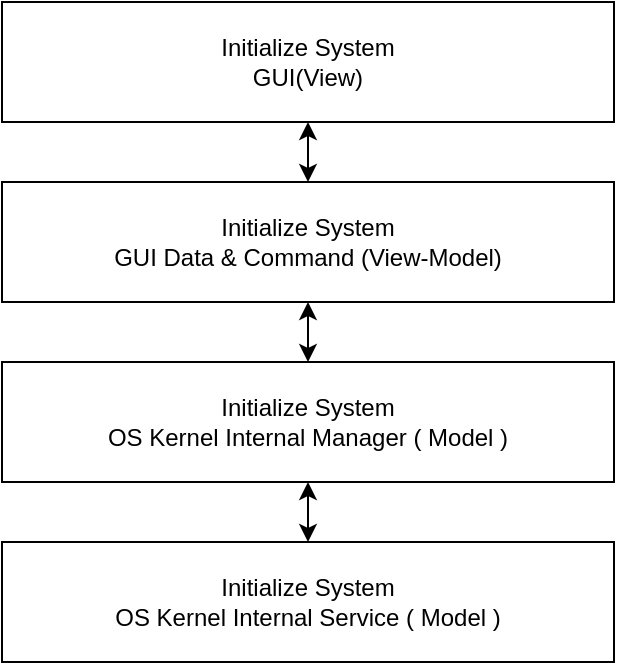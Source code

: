 <mxfile version="13.10.0" type="github" pages="9">
  <diagram id="OKQYDSQJxJ16slkViCjl" name="System Initialization">
    <mxGraphModel dx="1422" dy="762" grid="1" gridSize="10" guides="1" tooltips="1" connect="1" arrows="1" fold="1" page="1" pageScale="1" pageWidth="827" pageHeight="1169" math="0" shadow="0">
      <root>
        <mxCell id="k-v4TPwdBjFWFteDONQ--0" />
        <mxCell id="k-v4TPwdBjFWFteDONQ--1" parent="k-v4TPwdBjFWFteDONQ--0" />
        <mxCell id="k-v4TPwdBjFWFteDONQ--2" value="Initialize System &lt;br&gt;GUI(View)" style="rounded=0;whiteSpace=wrap;html=1;" vertex="1" parent="k-v4TPwdBjFWFteDONQ--1">
          <mxGeometry x="261" y="110" width="306" height="60" as="geometry" />
        </mxCell>
        <mxCell id="k-v4TPwdBjFWFteDONQ--3" value="Initialize System &lt;br&gt;GUI Data &amp;amp; Command (View-Model)" style="rounded=0;whiteSpace=wrap;html=1;" vertex="1" parent="k-v4TPwdBjFWFteDONQ--1">
          <mxGeometry x="261" y="200" width="306" height="60" as="geometry" />
        </mxCell>
        <mxCell id="k-v4TPwdBjFWFteDONQ--4" value="Initialize System &lt;br&gt;OS Kernel Internal Service ( Model )" style="rounded=0;whiteSpace=wrap;html=1;" vertex="1" parent="k-v4TPwdBjFWFteDONQ--1">
          <mxGeometry x="261" y="380" width="306" height="60" as="geometry" />
        </mxCell>
        <mxCell id="k-v4TPwdBjFWFteDONQ--5" value="Initialize System &lt;br&gt;OS Kernel Internal Manager ( Model )" style="rounded=0;whiteSpace=wrap;html=1;" vertex="1" parent="k-v4TPwdBjFWFteDONQ--1">
          <mxGeometry x="261" y="290" width="306" height="60" as="geometry" />
        </mxCell>
        <mxCell id="k-v4TPwdBjFWFteDONQ--6" value="" style="endArrow=classic;startArrow=classic;html=1;entryX=0.5;entryY=1;entryDx=0;entryDy=0;exitX=0.5;exitY=0;exitDx=0;exitDy=0;" edge="1" parent="k-v4TPwdBjFWFteDONQ--1" source="k-v4TPwdBjFWFteDONQ--3" target="k-v4TPwdBjFWFteDONQ--2">
          <mxGeometry width="50" height="50" relative="1" as="geometry">
            <mxPoint x="610" y="240" as="sourcePoint" />
            <mxPoint x="660" y="190" as="targetPoint" />
          </mxGeometry>
        </mxCell>
        <mxCell id="k-v4TPwdBjFWFteDONQ--7" value="" style="endArrow=classic;startArrow=classic;html=1;entryX=0.5;entryY=1;entryDx=0;entryDy=0;exitX=0.5;exitY=0;exitDx=0;exitDy=0;" edge="1" parent="k-v4TPwdBjFWFteDONQ--1" source="k-v4TPwdBjFWFteDONQ--5" target="k-v4TPwdBjFWFteDONQ--3">
          <mxGeometry width="50" height="50" relative="1" as="geometry">
            <mxPoint x="170" y="300" as="sourcePoint" />
            <mxPoint x="220" y="250" as="targetPoint" />
          </mxGeometry>
        </mxCell>
        <mxCell id="k-v4TPwdBjFWFteDONQ--8" value="" style="endArrow=classic;startArrow=classic;html=1;entryX=0.5;entryY=1;entryDx=0;entryDy=0;exitX=0.5;exitY=0;exitDx=0;exitDy=0;" edge="1" parent="k-v4TPwdBjFWFteDONQ--1" source="k-v4TPwdBjFWFteDONQ--4" target="k-v4TPwdBjFWFteDONQ--5">
          <mxGeometry width="50" height="50" relative="1" as="geometry">
            <mxPoint x="170" y="420" as="sourcePoint" />
            <mxPoint x="220" y="370" as="targetPoint" />
          </mxGeometry>
        </mxCell>
      </root>
    </mxGraphModel>
  </diagram>
  <diagram id="mUMb7tahmWqRyll98j6e" name="Tester Information">
    <mxGraphModel dx="813" dy="435" grid="1" gridSize="10" guides="1" tooltips="1" connect="1" arrows="1" fold="1" page="1" pageScale="1" pageWidth="827" pageHeight="1169" math="0" shadow="0">
      <root>
        <mxCell id="LEsDbfgFkh9a0uxDBmZ5-0" />
        <mxCell id="LEsDbfgFkh9a0uxDBmZ5-1" parent="LEsDbfgFkh9a0uxDBmZ5-0" />
        <mxCell id="NmUFSTxGYC5thnAcawn--0" value="Tester Information&lt;br&gt;GUI ( View )" style="rounded=0;whiteSpace=wrap;html=1;" vertex="1" parent="LEsDbfgFkh9a0uxDBmZ5-1">
          <mxGeometry x="220" y="110" width="390" height="60" as="geometry" />
        </mxCell>
        <mxCell id="NmUFSTxGYC5thnAcawn--1" value="Tester Information&lt;br&gt;GUI Data &amp;amp; Command ( View-Model )" style="rounded=0;whiteSpace=wrap;html=1;" vertex="1" parent="LEsDbfgFkh9a0uxDBmZ5-1">
          <mxGeometry x="220" y="220" width="390" height="60" as="geometry" />
        </mxCell>
        <mxCell id="NmUFSTxGYC5thnAcawn--2" value="Slot Data &lt;br&gt;( Model )" style="rounded=0;whiteSpace=wrap;html=1;" vertex="1" parent="LEsDbfgFkh9a0uxDBmZ5-1">
          <mxGeometry x="460" y="350" width="150" height="60" as="geometry" />
        </mxCell>
        <mxCell id="NmUFSTxGYC5thnAcawn--3" value="Tester Information Manager&amp;nbsp;&lt;br&gt;( Model )" style="rounded=0;whiteSpace=wrap;html=1;" vertex="1" parent="LEsDbfgFkh9a0uxDBmZ5-1">
          <mxGeometry x="220" y="350" width="160" height="60" as="geometry" />
        </mxCell>
        <mxCell id="NmUFSTxGYC5thnAcawn--4" value="" style="endArrow=classic;startArrow=classic;html=1;entryX=0.5;entryY=0;entryDx=0;entryDy=0;exitX=0.203;exitY=1.017;exitDx=0;exitDy=0;exitPerimeter=0;" edge="1" parent="LEsDbfgFkh9a0uxDBmZ5-1" source="NmUFSTxGYC5thnAcawn--1" target="NmUFSTxGYC5thnAcawn--3">
          <mxGeometry width="50" height="50" relative="1" as="geometry">
            <mxPoint x="160" y="350" as="sourcePoint" />
            <mxPoint x="210" y="300" as="targetPoint" />
          </mxGeometry>
        </mxCell>
        <mxCell id="NmUFSTxGYC5thnAcawn--5" value="" style="endArrow=classic;startArrow=classic;html=1;entryX=0.5;entryY=0;entryDx=0;entryDy=0;exitX=0.806;exitY=1.026;exitDx=0;exitDy=0;exitPerimeter=0;" edge="1" parent="LEsDbfgFkh9a0uxDBmZ5-1" source="NmUFSTxGYC5thnAcawn--1" target="NmUFSTxGYC5thnAcawn--2">
          <mxGeometry width="50" height="50" relative="1" as="geometry">
            <mxPoint x="240" y="360" as="sourcePoint" />
            <mxPoint x="290" y="310" as="targetPoint" />
          </mxGeometry>
        </mxCell>
        <mxCell id="NmUFSTxGYC5thnAcawn--7" value="" style="endArrow=classic;startArrow=classic;html=1;entryX=0.5;entryY=1;entryDx=0;entryDy=0;exitX=0.5;exitY=0;exitDx=0;exitDy=0;" edge="1" parent="LEsDbfgFkh9a0uxDBmZ5-1" source="NmUFSTxGYC5thnAcawn--1" target="NmUFSTxGYC5thnAcawn--0">
          <mxGeometry width="50" height="50" relative="1" as="geometry">
            <mxPoint x="410" y="240" as="sourcePoint" />
            <mxPoint x="460" y="190" as="targetPoint" />
          </mxGeometry>
        </mxCell>
        <mxCell id="NmUFSTxGYC5thnAcawn--8" value="" style="endArrow=classic;html=1;entryX=0;entryY=0.5;entryDx=0;entryDy=0;exitX=1;exitY=0.5;exitDx=0;exitDy=0;" edge="1" parent="LEsDbfgFkh9a0uxDBmZ5-1" source="NmUFSTxGYC5thnAcawn--3" target="NmUFSTxGYC5thnAcawn--2">
          <mxGeometry width="50" height="50" relative="1" as="geometry">
            <mxPoint x="350" y="490" as="sourcePoint" />
            <mxPoint x="400" y="440" as="targetPoint" />
          </mxGeometry>
        </mxCell>
        <mxCell id="6A7Hl5W7B5cYpLI3HFNu-0" value="System Initialize Service&amp;nbsp;&lt;br&gt;( Model )" style="rounded=0;whiteSpace=wrap;html=1;" vertex="1" parent="LEsDbfgFkh9a0uxDBmZ5-1">
          <mxGeometry x="220" y="450" width="160" height="60" as="geometry" />
        </mxCell>
        <mxCell id="6A7Hl5W7B5cYpLI3HFNu-1" value="" style="endArrow=classic;startArrow=classic;html=1;exitX=0.5;exitY=1;exitDx=0;exitDy=0;entryX=0.5;entryY=0;entryDx=0;entryDy=0;" edge="1" parent="LEsDbfgFkh9a0uxDBmZ5-1" source="NmUFSTxGYC5thnAcawn--3" target="6A7Hl5W7B5cYpLI3HFNu-0">
          <mxGeometry width="50" height="50" relative="1" as="geometry">
            <mxPoint x="299.58" y="420.0" as="sourcePoint" />
            <mxPoint x="300" y="450" as="targetPoint" />
          </mxGeometry>
        </mxCell>
      </root>
    </mxGraphModel>
  </diagram>
  <diagram id="RKjdCAX00MjKpfKu1L4I" name="Test Program Editor">
    <mxGraphModel dx="1185" dy="635" grid="1" gridSize="10" guides="1" tooltips="1" connect="1" arrows="1" fold="1" page="1" pageScale="1" pageWidth="827" pageHeight="1169" math="0" shadow="0">
      <root>
        <mxCell id="wfyVxJ0JTlTUbSB7lHme-0" />
        <mxCell id="wfyVxJ0JTlTUbSB7lHme-1" parent="wfyVxJ0JTlTUbSB7lHme-0" />
        <mxCell id="wfyVxJ0JTlTUbSB7lHme-2" value="Test Program Editor GUI &lt;br&gt;( View )" style="rounded=0;whiteSpace=wrap;html=1;" vertex="1" parent="wfyVxJ0JTlTUbSB7lHme-1">
          <mxGeometry x="170" y="230" width="480" height="60" as="geometry" />
        </mxCell>
        <mxCell id="wfyVxJ0JTlTUbSB7lHme-3" value="Test Program Editor &lt;br&gt;Data &amp;amp; Command&amp;nbsp;( View - Model )" style="rounded=0;whiteSpace=wrap;html=1;" vertex="1" parent="wfyVxJ0JTlTUbSB7lHme-1">
          <mxGeometry x="170" y="340" width="480" height="60" as="geometry" />
        </mxCell>
        <mxCell id="KRCopqUHgZLT6P9cQOkK-0" value="Test Program Editor &lt;br&gt;Manager ( Model )" style="rounded=0;whiteSpace=wrap;html=1;" vertex="1" parent="wfyVxJ0JTlTUbSB7lHme-1">
          <mxGeometry x="193" y="450" width="194" height="60" as="geometry" />
        </mxCell>
        <mxCell id="KRCopqUHgZLT6P9cQOkK-1" value="Test Program Editor &lt;br&gt;Service ( Model )" style="rounded=0;whiteSpace=wrap;html=1;" vertex="1" parent="wfyVxJ0JTlTUbSB7lHme-1">
          <mxGeometry x="196" y="560" width="188" height="60" as="geometry" />
        </mxCell>
        <mxCell id="KRCopqUHgZLT6P9cQOkK-2" value="Test Program Editor&lt;br&gt;Data ( Model )" style="rounded=0;whiteSpace=wrap;html=1;" vertex="1" parent="wfyVxJ0JTlTUbSB7lHme-1">
          <mxGeometry x="436" y="450" width="188" height="60" as="geometry" />
        </mxCell>
        <mxCell id="KRCopqUHgZLT6P9cQOkK-4" value="" style="endArrow=classic;startArrow=classic;html=1;entryX=0.25;entryY=1;entryDx=0;entryDy=0;exitX=0.5;exitY=0;exitDx=0;exitDy=0;" edge="1" parent="wfyVxJ0JTlTUbSB7lHme-1" source="KRCopqUHgZLT6P9cQOkK-0" target="wfyVxJ0JTlTUbSB7lHme-3">
          <mxGeometry width="50" height="50" relative="1" as="geometry">
            <mxPoint x="120" y="520" as="sourcePoint" />
            <mxPoint x="170" y="470" as="targetPoint" />
          </mxGeometry>
        </mxCell>
        <mxCell id="KRCopqUHgZLT6P9cQOkK-5" value="" style="endArrow=classic;startArrow=classic;html=1;entryX=0.75;entryY=1;entryDx=0;entryDy=0;exitX=0.5;exitY=0;exitDx=0;exitDy=0;" edge="1" parent="wfyVxJ0JTlTUbSB7lHme-1" source="KRCopqUHgZLT6P9cQOkK-2" target="wfyVxJ0JTlTUbSB7lHme-3">
          <mxGeometry width="50" height="50" relative="1" as="geometry">
            <mxPoint x="670" y="460" as="sourcePoint" />
            <mxPoint x="720" y="410" as="targetPoint" />
          </mxGeometry>
        </mxCell>
        <mxCell id="KRCopqUHgZLT6P9cQOkK-6" value="" style="endArrow=classic;startArrow=classic;html=1;entryX=0.5;entryY=1;entryDx=0;entryDy=0;exitX=0.5;exitY=0;exitDx=0;exitDy=0;" edge="1" parent="wfyVxJ0JTlTUbSB7lHme-1" source="KRCopqUHgZLT6P9cQOkK-1" target="KRCopqUHgZLT6P9cQOkK-0">
          <mxGeometry width="50" height="50" relative="1" as="geometry">
            <mxPoint x="161" y="560" as="sourcePoint" />
            <mxPoint x="211" y="510" as="targetPoint" />
          </mxGeometry>
        </mxCell>
        <mxCell id="kuu1ulv7zZVYK5eLkT3U-2" value="" style="endArrow=classic;startArrow=classic;html=1;entryX=0.5;entryY=1;entryDx=0;entryDy=0;exitX=0.5;exitY=0;exitDx=0;exitDy=0;" edge="1" parent="wfyVxJ0JTlTUbSB7lHme-1" source="wfyVxJ0JTlTUbSB7lHme-3" target="wfyVxJ0JTlTUbSB7lHme-2">
          <mxGeometry width="50" height="50" relative="1" as="geometry">
            <mxPoint x="390" y="350" as="sourcePoint" />
            <mxPoint x="440" y="300" as="targetPoint" />
          </mxGeometry>
        </mxCell>
        <mxCell id="W_TnZQ34FeYsUwv49mhm-0" value="" style="endArrow=classic;startArrow=classic;html=1;entryX=0;entryY=0.5;entryDx=0;entryDy=0;exitX=1;exitY=0.5;exitDx=0;exitDy=0;" edge="1" parent="wfyVxJ0JTlTUbSB7lHme-1" source="KRCopqUHgZLT6P9cQOkK-0" target="KRCopqUHgZLT6P9cQOkK-2">
          <mxGeometry width="50" height="50" relative="1" as="geometry">
            <mxPoint x="390" y="570" as="sourcePoint" />
            <mxPoint x="440" y="520" as="targetPoint" />
          </mxGeometry>
        </mxCell>
      </root>
    </mxGraphModel>
  </diagram>
  <diagram id="j8rWjEsYtWyPRAXbz3ZF" name="SPJT Editor">
    <mxGraphModel dx="813" dy="435" grid="1" gridSize="10" guides="1" tooltips="1" connect="1" arrows="1" fold="1" page="1" pageScale="1" pageWidth="827" pageHeight="1169" math="0" shadow="0">
      <root>
        <mxCell id="V7lLiey7hSf8fmq3bA0S-0" />
        <mxCell id="V7lLiey7hSf8fmq3bA0S-1" parent="V7lLiey7hSf8fmq3bA0S-0" />
        <mxCell id="hYSRaGwzYwGqvqIKvUuc-0" value="SPJT Editor View (GUI)" style="rounded=0;whiteSpace=wrap;html=1;" vertex="1" parent="V7lLiey7hSf8fmq3bA0S-1">
          <mxGeometry x="20" y="130" width="589" height="60" as="geometry" />
        </mxCell>
        <mxCell id="hYSRaGwzYwGqvqIKvUuc-1" value="SPJT Editor Data &amp;amp; Command (View - Model)" style="rounded=0;whiteSpace=wrap;html=1;" vertex="1" parent="V7lLiey7hSf8fmq3bA0S-1">
          <mxGeometry x="20" y="230" width="589" height="60" as="geometry" />
        </mxCell>
        <mxCell id="hYSRaGwzYwGqvqIKvUuc-2" value="SPJT Data ( Model )" style="rounded=0;whiteSpace=wrap;html=1;" vertex="1" parent="V7lLiey7hSf8fmq3bA0S-1">
          <mxGeometry x="432" y="330" width="160" height="60" as="geometry" />
        </mxCell>
        <mxCell id="hYSRaGwzYwGqvqIKvUuc-3" value="SPJT Manager ( Model )" style="rounded=0;whiteSpace=wrap;html=1;" vertex="1" parent="V7lLiey7hSf8fmq3bA0S-1">
          <mxGeometry x="233" y="330" width="163" height="60" as="geometry" />
        </mxCell>
        <mxCell id="hYSRaGwzYwGqvqIKvUuc-4" value="Test Program Editor Service" style="rounded=0;whiteSpace=wrap;html=1;" vertex="1" parent="V7lLiey7hSf8fmq3bA0S-1">
          <mxGeometry x="233" y="440" width="163" height="60" as="geometry" />
        </mxCell>
        <mxCell id="hYSRaGwzYwGqvqIKvUuc-5" value="" style="endArrow=classic;startArrow=classic;html=1;entryX=0.5;entryY=1;entryDx=0;entryDy=0;exitX=0.5;exitY=0;exitDx=0;exitDy=0;" edge="1" source="hYSRaGwzYwGqvqIKvUuc-4" target="hYSRaGwzYwGqvqIKvUuc-3" parent="V7lLiey7hSf8fmq3bA0S-1">
          <mxGeometry width="50" height="50" relative="1" as="geometry">
            <mxPoint x="429" y="460" as="sourcePoint" />
            <mxPoint x="479" y="410" as="targetPoint" />
          </mxGeometry>
        </mxCell>
        <mxCell id="hYSRaGwzYwGqvqIKvUuc-6" value="" style="endArrow=classic;startArrow=classic;html=1;entryX=0.5;entryY=1;entryDx=0;entryDy=0;exitX=0.5;exitY=0;exitDx=0;exitDy=0;" edge="1" source="hYSRaGwzYwGqvqIKvUuc-3" target="hYSRaGwzYwGqvqIKvUuc-1" parent="V7lLiey7hSf8fmq3bA0S-1">
          <mxGeometry width="50" height="50" relative="1" as="geometry">
            <mxPoint x="129" y="350" as="sourcePoint" />
            <mxPoint x="179" y="300" as="targetPoint" />
          </mxGeometry>
        </mxCell>
        <mxCell id="hYSRaGwzYwGqvqIKvUuc-7" value="" style="endArrow=classic;startArrow=classic;html=1;entryX=0.835;entryY=0.983;entryDx=0;entryDy=0;exitX=0.5;exitY=0;exitDx=0;exitDy=0;entryPerimeter=0;" edge="1" source="hYSRaGwzYwGqvqIKvUuc-2" target="hYSRaGwzYwGqvqIKvUuc-1" parent="V7lLiey7hSf8fmq3bA0S-1">
          <mxGeometry width="50" height="50" relative="1" as="geometry">
            <mxPoint x="599" y="360" as="sourcePoint" />
            <mxPoint x="649" y="310" as="targetPoint" />
          </mxGeometry>
        </mxCell>
        <mxCell id="hYSRaGwzYwGqvqIKvUuc-8" value="" style="endArrow=classic;startArrow=classic;html=1;entryX=0;entryY=0.5;entryDx=0;entryDy=0;exitX=1;exitY=0.5;exitDx=0;exitDy=0;" edge="1" source="hYSRaGwzYwGqvqIKvUuc-3" target="hYSRaGwzYwGqvqIKvUuc-2" parent="V7lLiey7hSf8fmq3bA0S-1">
          <mxGeometry width="50" height="50" relative="1" as="geometry">
            <mxPoint x="389" y="350" as="sourcePoint" />
            <mxPoint x="439" y="300" as="targetPoint" />
          </mxGeometry>
        </mxCell>
        <mxCell id="hYSRaGwzYwGqvqIKvUuc-9" value="" style="endArrow=classic;startArrow=classic;html=1;entryX=0.5;entryY=1;entryDx=0;entryDy=0;exitX=0.5;exitY=0;exitDx=0;exitDy=0;" edge="1" source="hYSRaGwzYwGqvqIKvUuc-1" target="hYSRaGwzYwGqvqIKvUuc-0" parent="V7lLiey7hSf8fmq3bA0S-1">
          <mxGeometry width="50" height="50" relative="1" as="geometry">
            <mxPoint x="369" y="250" as="sourcePoint" />
            <mxPoint x="419" y="200" as="targetPoint" />
          </mxGeometry>
        </mxCell>
        <mxCell id="0PTcWHIIiqmQzAa9UdVV-0" value="Pattern Data ( Model )" style="rounded=0;whiteSpace=wrap;html=1;" vertex="1" parent="V7lLiey7hSf8fmq3bA0S-1">
          <mxGeometry x="30" y="330" width="160" height="60" as="geometry" />
        </mxCell>
        <mxCell id="0PTcWHIIiqmQzAa9UdVV-1" value="" style="endArrow=classic;startArrow=classic;html=1;entryX=1;entryY=0.5;entryDx=0;entryDy=0;exitX=0;exitY=0.5;exitDx=0;exitDy=0;" edge="1" parent="V7lLiey7hSf8fmq3bA0S-1" source="hYSRaGwzYwGqvqIKvUuc-3" target="0PTcWHIIiqmQzAa9UdVV-0">
          <mxGeometry width="50" height="50" relative="1" as="geometry">
            <mxPoint x="324.5" y="340" as="sourcePoint" />
            <mxPoint x="324.5" y="300" as="targetPoint" />
          </mxGeometry>
        </mxCell>
        <mxCell id="0PTcWHIIiqmQzAa9UdVV-2" value="" style="endArrow=classic;startArrow=classic;html=1;entryX=0.154;entryY=1.031;entryDx=0;entryDy=0;entryPerimeter=0;exitX=0.5;exitY=0;exitDx=0;exitDy=0;" edge="1" parent="V7lLiey7hSf8fmq3bA0S-1" source="0PTcWHIIiqmQzAa9UdVV-0" target="hYSRaGwzYwGqvqIKvUuc-1">
          <mxGeometry width="50" height="50" relative="1" as="geometry">
            <mxPoint x="40" y="360" as="sourcePoint" />
            <mxPoint x="90" y="310" as="targetPoint" />
          </mxGeometry>
        </mxCell>
      </root>
    </mxGraphModel>
  </diagram>
  <diagram id="bFQrvcaTYUWSZfbBg0bC" name="Signal Editor">
    <mxGraphModel dx="1422" dy="762" grid="1" gridSize="10" guides="1" tooltips="1" connect="1" arrows="1" fold="1" page="1" pageScale="1" pageWidth="827" pageHeight="1169" math="0" shadow="0">
      <root>
        <mxCell id="6PXqokW4YKF0CVV_dTtk-0" />
        <mxCell id="6PXqokW4YKF0CVV_dTtk-1" parent="6PXqokW4YKF0CVV_dTtk-0" />
        <mxCell id="u6XCmvWGw9uTKWBsrWg9-0" value="Signal Editor View (GUI)" style="rounded=0;whiteSpace=wrap;html=1;" vertex="1" parent="6PXqokW4YKF0CVV_dTtk-1">
          <mxGeometry x="240" y="150" width="390" height="60" as="geometry" />
        </mxCell>
        <mxCell id="u6XCmvWGw9uTKWBsrWg9-1" value="Signal Editor Data &amp;amp; Command (View - Model)" style="rounded=0;whiteSpace=wrap;html=1;" vertex="1" parent="6PXqokW4YKF0CVV_dTtk-1">
          <mxGeometry x="240" y="250" width="390" height="60" as="geometry" />
        </mxCell>
        <mxCell id="u6XCmvWGw9uTKWBsrWg9-2" value="Signal Data ( Model )" style="rounded=0;whiteSpace=wrap;html=1;" vertex="1" parent="6PXqokW4YKF0CVV_dTtk-1">
          <mxGeometry x="453" y="350" width="160" height="60" as="geometry" />
        </mxCell>
        <mxCell id="u6XCmvWGw9uTKWBsrWg9-3" value="Signal Manager ( Model )" style="rounded=0;whiteSpace=wrap;html=1;" vertex="1" parent="6PXqokW4YKF0CVV_dTtk-1">
          <mxGeometry x="255" y="350" width="163" height="60" as="geometry" />
        </mxCell>
        <mxCell id="u6XCmvWGw9uTKWBsrWg9-4" value="Test Program Editor Service" style="rounded=0;whiteSpace=wrap;html=1;" vertex="1" parent="6PXqokW4YKF0CVV_dTtk-1">
          <mxGeometry x="255" y="460" width="163" height="60" as="geometry" />
        </mxCell>
        <mxCell id="u6XCmvWGw9uTKWBsrWg9-5" value="" style="endArrow=classic;startArrow=classic;html=1;entryX=0.5;entryY=1;entryDx=0;entryDy=0;exitX=0.5;exitY=0;exitDx=0;exitDy=0;" edge="1" parent="6PXqokW4YKF0CVV_dTtk-1" source="u6XCmvWGw9uTKWBsrWg9-4" target="u6XCmvWGw9uTKWBsrWg9-3">
          <mxGeometry width="50" height="50" relative="1" as="geometry">
            <mxPoint x="450" y="480" as="sourcePoint" />
            <mxPoint x="500" y="430" as="targetPoint" />
          </mxGeometry>
        </mxCell>
        <mxCell id="u6XCmvWGw9uTKWBsrWg9-6" value="" style="endArrow=classic;startArrow=classic;html=1;entryX=0.25;entryY=1;entryDx=0;entryDy=0;exitX=0.5;exitY=0;exitDx=0;exitDy=0;" edge="1" parent="6PXqokW4YKF0CVV_dTtk-1" source="u6XCmvWGw9uTKWBsrWg9-3" target="u6XCmvWGw9uTKWBsrWg9-1">
          <mxGeometry width="50" height="50" relative="1" as="geometry">
            <mxPoint x="150" y="370" as="sourcePoint" />
            <mxPoint x="200" y="320" as="targetPoint" />
          </mxGeometry>
        </mxCell>
        <mxCell id="u6XCmvWGw9uTKWBsrWg9-7" value="" style="endArrow=classic;startArrow=classic;html=1;entryX=0.75;entryY=1;entryDx=0;entryDy=0;exitX=0.5;exitY=0;exitDx=0;exitDy=0;" edge="1" parent="6PXqokW4YKF0CVV_dTtk-1" source="u6XCmvWGw9uTKWBsrWg9-2" target="u6XCmvWGw9uTKWBsrWg9-1">
          <mxGeometry width="50" height="50" relative="1" as="geometry">
            <mxPoint x="620" y="380" as="sourcePoint" />
            <mxPoint x="670" y="330" as="targetPoint" />
          </mxGeometry>
        </mxCell>
        <mxCell id="u6XCmvWGw9uTKWBsrWg9-8" value="" style="endArrow=classic;startArrow=classic;html=1;entryX=0;entryY=0.5;entryDx=0;entryDy=0;exitX=1;exitY=0.5;exitDx=0;exitDy=0;" edge="1" parent="6PXqokW4YKF0CVV_dTtk-1" source="u6XCmvWGw9uTKWBsrWg9-3" target="u6XCmvWGw9uTKWBsrWg9-2">
          <mxGeometry width="50" height="50" relative="1" as="geometry">
            <mxPoint x="410" y="370" as="sourcePoint" />
            <mxPoint x="460" y="320" as="targetPoint" />
          </mxGeometry>
        </mxCell>
        <mxCell id="u6XCmvWGw9uTKWBsrWg9-9" value="" style="endArrow=classic;startArrow=classic;html=1;entryX=0.5;entryY=1;entryDx=0;entryDy=0;exitX=0.5;exitY=0;exitDx=0;exitDy=0;" edge="1" parent="6PXqokW4YKF0CVV_dTtk-1" source="u6XCmvWGw9uTKWBsrWg9-1" target="u6XCmvWGw9uTKWBsrWg9-0">
          <mxGeometry width="50" height="50" relative="1" as="geometry">
            <mxPoint x="390" y="270" as="sourcePoint" />
            <mxPoint x="440" y="220" as="targetPoint" />
          </mxGeometry>
        </mxCell>
      </root>
    </mxGraphModel>
  </diagram>
  <diagram id="kZQ9ru_xMOSymu_WK-9V" name="Flow Table Editor">
    <mxGraphModel dx="1422" dy="762" grid="1" gridSize="10" guides="1" tooltips="1" connect="1" arrows="1" fold="1" page="1" pageScale="1" pageWidth="827" pageHeight="1169" math="0" shadow="0">
      <root>
        <mxCell id="mOhx2q_I8Nqoy3wHis0_-0" />
        <mxCell id="mOhx2q_I8Nqoy3wHis0_-1" parent="mOhx2q_I8Nqoy3wHis0_-0" />
        <mxCell id="v0p8UqOkVdM8_bKUsYBs-0" value="Flow Table Editor View (GUI)" style="rounded=0;whiteSpace=wrap;html=1;" vertex="1" parent="mOhx2q_I8Nqoy3wHis0_-1">
          <mxGeometry x="219" y="150" width="390" height="60" as="geometry" />
        </mxCell>
        <mxCell id="v0p8UqOkVdM8_bKUsYBs-1" value="Flow Table Editor Data &amp;amp; Command (View - Model)" style="rounded=0;whiteSpace=wrap;html=1;" vertex="1" parent="mOhx2q_I8Nqoy3wHis0_-1">
          <mxGeometry x="219" y="250" width="390" height="60" as="geometry" />
        </mxCell>
        <mxCell id="v0p8UqOkVdM8_bKUsYBs-2" value="Flow Table Data ( Model )" style="rounded=0;whiteSpace=wrap;html=1;" vertex="1" parent="mOhx2q_I8Nqoy3wHis0_-1">
          <mxGeometry x="432" y="350" width="160" height="60" as="geometry" />
        </mxCell>
        <mxCell id="v0p8UqOkVdM8_bKUsYBs-3" value="Flow Table Manager ( Model )" style="rounded=0;whiteSpace=wrap;html=1;" vertex="1" parent="mOhx2q_I8Nqoy3wHis0_-1">
          <mxGeometry x="234" y="350" width="163" height="60" as="geometry" />
        </mxCell>
        <mxCell id="v0p8UqOkVdM8_bKUsYBs-4" value="Test Program Editor Service" style="rounded=0;whiteSpace=wrap;html=1;" vertex="1" parent="mOhx2q_I8Nqoy3wHis0_-1">
          <mxGeometry x="234" y="460" width="163" height="60" as="geometry" />
        </mxCell>
        <mxCell id="v0p8UqOkVdM8_bKUsYBs-5" value="" style="endArrow=classic;startArrow=classic;html=1;entryX=0.5;entryY=1;entryDx=0;entryDy=0;exitX=0.5;exitY=0;exitDx=0;exitDy=0;" edge="1" source="v0p8UqOkVdM8_bKUsYBs-4" target="v0p8UqOkVdM8_bKUsYBs-3" parent="mOhx2q_I8Nqoy3wHis0_-1">
          <mxGeometry width="50" height="50" relative="1" as="geometry">
            <mxPoint x="429" y="480" as="sourcePoint" />
            <mxPoint x="479" y="430" as="targetPoint" />
          </mxGeometry>
        </mxCell>
        <mxCell id="v0p8UqOkVdM8_bKUsYBs-6" value="" style="endArrow=classic;startArrow=classic;html=1;entryX=0.25;entryY=1;entryDx=0;entryDy=0;exitX=0.5;exitY=0;exitDx=0;exitDy=0;" edge="1" source="v0p8UqOkVdM8_bKUsYBs-3" target="v0p8UqOkVdM8_bKUsYBs-1" parent="mOhx2q_I8Nqoy3wHis0_-1">
          <mxGeometry width="50" height="50" relative="1" as="geometry">
            <mxPoint x="129" y="370" as="sourcePoint" />
            <mxPoint x="179" y="320" as="targetPoint" />
          </mxGeometry>
        </mxCell>
        <mxCell id="v0p8UqOkVdM8_bKUsYBs-7" value="" style="endArrow=classic;startArrow=classic;html=1;entryX=0.75;entryY=1;entryDx=0;entryDy=0;exitX=0.5;exitY=0;exitDx=0;exitDy=0;" edge="1" source="v0p8UqOkVdM8_bKUsYBs-2" target="v0p8UqOkVdM8_bKUsYBs-1" parent="mOhx2q_I8Nqoy3wHis0_-1">
          <mxGeometry width="50" height="50" relative="1" as="geometry">
            <mxPoint x="599" y="380" as="sourcePoint" />
            <mxPoint x="649" y="330" as="targetPoint" />
          </mxGeometry>
        </mxCell>
        <mxCell id="v0p8UqOkVdM8_bKUsYBs-8" value="" style="endArrow=classic;startArrow=classic;html=1;entryX=0;entryY=0.5;entryDx=0;entryDy=0;exitX=1;exitY=0.5;exitDx=0;exitDy=0;" edge="1" source="v0p8UqOkVdM8_bKUsYBs-3" target="v0p8UqOkVdM8_bKUsYBs-2" parent="mOhx2q_I8Nqoy3wHis0_-1">
          <mxGeometry width="50" height="50" relative="1" as="geometry">
            <mxPoint x="389" y="370" as="sourcePoint" />
            <mxPoint x="439" y="320" as="targetPoint" />
          </mxGeometry>
        </mxCell>
        <mxCell id="v0p8UqOkVdM8_bKUsYBs-9" value="" style="endArrow=classic;startArrow=classic;html=1;entryX=0.5;entryY=1;entryDx=0;entryDy=0;exitX=0.5;exitY=0;exitDx=0;exitDy=0;" edge="1" source="v0p8UqOkVdM8_bKUsYBs-1" target="v0p8UqOkVdM8_bKUsYBs-0" parent="mOhx2q_I8Nqoy3wHis0_-1">
          <mxGeometry width="50" height="50" relative="1" as="geometry">
            <mxPoint x="369" y="270" as="sourcePoint" />
            <mxPoint x="419" y="220" as="targetPoint" />
          </mxGeometry>
        </mxCell>
      </root>
    </mxGraphModel>
  </diagram>
  <diagram id="IZuG-NSS3IugNIMtssED" name="Timing Set Editor">
    <mxGraphModel dx="1422" dy="762" grid="1" gridSize="10" guides="1" tooltips="1" connect="1" arrows="1" fold="1" page="1" pageScale="1" pageWidth="827" pageHeight="1169" math="0" shadow="0">
      <root>
        <mxCell id="x-yOAwu2QC0vsL1Ha82F-0" />
        <mxCell id="x-yOAwu2QC0vsL1Ha82F-1" parent="x-yOAwu2QC0vsL1Ha82F-0" />
        <mxCell id="RYqbCoyNSfFUKOP9vEG5-0" value="Timing Set Editor View (GUI)" style="rounded=0;whiteSpace=wrap;html=1;" vertex="1" parent="x-yOAwu2QC0vsL1Ha82F-1">
          <mxGeometry x="219" y="150" width="390" height="60" as="geometry" />
        </mxCell>
        <mxCell id="RYqbCoyNSfFUKOP9vEG5-1" value="Timing Set Editor Data &amp;amp; Command (View - Model)" style="rounded=0;whiteSpace=wrap;html=1;" vertex="1" parent="x-yOAwu2QC0vsL1Ha82F-1">
          <mxGeometry x="219" y="250" width="390" height="60" as="geometry" />
        </mxCell>
        <mxCell id="RYqbCoyNSfFUKOP9vEG5-2" value="Timing Set&lt;br&gt;Data ( Model )" style="rounded=0;whiteSpace=wrap;html=1;" vertex="1" parent="x-yOAwu2QC0vsL1Ha82F-1">
          <mxGeometry x="432" y="350" width="160" height="60" as="geometry" />
        </mxCell>
        <mxCell id="RYqbCoyNSfFUKOP9vEG5-3" value="Timing Set&lt;br&gt;&amp;nbsp;Manager ( Model )" style="rounded=0;whiteSpace=wrap;html=1;" vertex="1" parent="x-yOAwu2QC0vsL1Ha82F-1">
          <mxGeometry x="234" y="350" width="163" height="60" as="geometry" />
        </mxCell>
        <mxCell id="RYqbCoyNSfFUKOP9vEG5-4" value="Test Program Editor Service" style="rounded=0;whiteSpace=wrap;html=1;" vertex="1" parent="x-yOAwu2QC0vsL1Ha82F-1">
          <mxGeometry x="234" y="460" width="163" height="60" as="geometry" />
        </mxCell>
        <mxCell id="RYqbCoyNSfFUKOP9vEG5-5" value="" style="endArrow=classic;startArrow=classic;html=1;entryX=0.5;entryY=1;entryDx=0;entryDy=0;exitX=0.5;exitY=0;exitDx=0;exitDy=0;" edge="1" source="RYqbCoyNSfFUKOP9vEG5-4" target="RYqbCoyNSfFUKOP9vEG5-3" parent="x-yOAwu2QC0vsL1Ha82F-1">
          <mxGeometry width="50" height="50" relative="1" as="geometry">
            <mxPoint x="429" y="480" as="sourcePoint" />
            <mxPoint x="479" y="430" as="targetPoint" />
          </mxGeometry>
        </mxCell>
        <mxCell id="RYqbCoyNSfFUKOP9vEG5-6" value="" style="endArrow=classic;startArrow=classic;html=1;entryX=0.25;entryY=1;entryDx=0;entryDy=0;exitX=0.5;exitY=0;exitDx=0;exitDy=0;" edge="1" source="RYqbCoyNSfFUKOP9vEG5-3" target="RYqbCoyNSfFUKOP9vEG5-1" parent="x-yOAwu2QC0vsL1Ha82F-1">
          <mxGeometry width="50" height="50" relative="1" as="geometry">
            <mxPoint x="129" y="370" as="sourcePoint" />
            <mxPoint x="179" y="320" as="targetPoint" />
          </mxGeometry>
        </mxCell>
        <mxCell id="RYqbCoyNSfFUKOP9vEG5-7" value="" style="endArrow=classic;startArrow=classic;html=1;entryX=0.75;entryY=1;entryDx=0;entryDy=0;exitX=0.5;exitY=0;exitDx=0;exitDy=0;" edge="1" source="RYqbCoyNSfFUKOP9vEG5-2" target="RYqbCoyNSfFUKOP9vEG5-1" parent="x-yOAwu2QC0vsL1Ha82F-1">
          <mxGeometry width="50" height="50" relative="1" as="geometry">
            <mxPoint x="599" y="380" as="sourcePoint" />
            <mxPoint x="649" y="330" as="targetPoint" />
          </mxGeometry>
        </mxCell>
        <mxCell id="RYqbCoyNSfFUKOP9vEG5-8" value="" style="endArrow=classic;startArrow=classic;html=1;entryX=0;entryY=0.5;entryDx=0;entryDy=0;exitX=1;exitY=0.5;exitDx=0;exitDy=0;" edge="1" source="RYqbCoyNSfFUKOP9vEG5-3" target="RYqbCoyNSfFUKOP9vEG5-2" parent="x-yOAwu2QC0vsL1Ha82F-1">
          <mxGeometry width="50" height="50" relative="1" as="geometry">
            <mxPoint x="389" y="370" as="sourcePoint" />
            <mxPoint x="439" y="320" as="targetPoint" />
          </mxGeometry>
        </mxCell>
        <mxCell id="RYqbCoyNSfFUKOP9vEG5-9" value="" style="endArrow=classic;startArrow=classic;html=1;entryX=0.5;entryY=1;entryDx=0;entryDy=0;exitX=0.5;exitY=0;exitDx=0;exitDy=0;" edge="1" source="RYqbCoyNSfFUKOP9vEG5-1" target="RYqbCoyNSfFUKOP9vEG5-0" parent="x-yOAwu2QC0vsL1Ha82F-1">
          <mxGeometry width="50" height="50" relative="1" as="geometry">
            <mxPoint x="369" y="270" as="sourcePoint" />
            <mxPoint x="419" y="220" as="targetPoint" />
          </mxGeometry>
        </mxCell>
      </root>
    </mxGraphModel>
  </diagram>
  <diagram id="e9mYFrH4YQNF2k51EgXu" name="Limit Editor">
    <mxGraphModel dx="1422" dy="762" grid="1" gridSize="10" guides="1" tooltips="1" connect="1" arrows="1" fold="1" page="1" pageScale="1" pageWidth="827" pageHeight="1169" math="0" shadow="0">
      <root>
        <mxCell id="Yr0MAL4zyFydBEpH-61Q-0" />
        <mxCell id="Yr0MAL4zyFydBEpH-61Q-1" parent="Yr0MAL4zyFydBEpH-61Q-0" />
        <mxCell id="xg8Jxkp4zr3m0rv6O0c_-0" value="Limit Editor View (GUI)" style="rounded=0;whiteSpace=wrap;html=1;" vertex="1" parent="Yr0MAL4zyFydBEpH-61Q-1">
          <mxGeometry x="219" y="110" width="390" height="60" as="geometry" />
        </mxCell>
        <mxCell id="xg8Jxkp4zr3m0rv6O0c_-1" value="Limit&amp;nbsp;&amp;nbsp;Editor Data &amp;amp; Command (View - Model)" style="rounded=0;whiteSpace=wrap;html=1;" vertex="1" parent="Yr0MAL4zyFydBEpH-61Q-1">
          <mxGeometry x="219" y="210" width="390" height="60" as="geometry" />
        </mxCell>
        <mxCell id="xg8Jxkp4zr3m0rv6O0c_-2" value="Limit&amp;nbsp;&lt;br&gt;Data ( Model )" style="rounded=0;whiteSpace=wrap;html=1;" vertex="1" parent="Yr0MAL4zyFydBEpH-61Q-1">
          <mxGeometry x="432" y="310" width="160" height="60" as="geometry" />
        </mxCell>
        <mxCell id="xg8Jxkp4zr3m0rv6O0c_-3" value="Limit&amp;nbsp;&lt;br&gt;Manager ( Model )" style="rounded=0;whiteSpace=wrap;html=1;" vertex="1" parent="Yr0MAL4zyFydBEpH-61Q-1">
          <mxGeometry x="234" y="310" width="163" height="60" as="geometry" />
        </mxCell>
        <mxCell id="xg8Jxkp4zr3m0rv6O0c_-4" value="Test Program Editor Service" style="rounded=0;whiteSpace=wrap;html=1;" vertex="1" parent="Yr0MAL4zyFydBEpH-61Q-1">
          <mxGeometry x="234" y="420" width="163" height="60" as="geometry" />
        </mxCell>
        <mxCell id="xg8Jxkp4zr3m0rv6O0c_-5" value="" style="endArrow=classic;startArrow=classic;html=1;entryX=0.5;entryY=1;entryDx=0;entryDy=0;exitX=0.5;exitY=0;exitDx=0;exitDy=0;" edge="1" source="xg8Jxkp4zr3m0rv6O0c_-4" target="xg8Jxkp4zr3m0rv6O0c_-3" parent="Yr0MAL4zyFydBEpH-61Q-1">
          <mxGeometry width="50" height="50" relative="1" as="geometry">
            <mxPoint x="429" y="440" as="sourcePoint" />
            <mxPoint x="479" y="390" as="targetPoint" />
          </mxGeometry>
        </mxCell>
        <mxCell id="xg8Jxkp4zr3m0rv6O0c_-6" value="" style="endArrow=classic;startArrow=classic;html=1;entryX=0.25;entryY=1;entryDx=0;entryDy=0;exitX=0.5;exitY=0;exitDx=0;exitDy=0;" edge="1" source="xg8Jxkp4zr3m0rv6O0c_-3" target="xg8Jxkp4zr3m0rv6O0c_-1" parent="Yr0MAL4zyFydBEpH-61Q-1">
          <mxGeometry width="50" height="50" relative="1" as="geometry">
            <mxPoint x="129" y="330" as="sourcePoint" />
            <mxPoint x="179" y="280" as="targetPoint" />
          </mxGeometry>
        </mxCell>
        <mxCell id="xg8Jxkp4zr3m0rv6O0c_-7" value="" style="endArrow=classic;startArrow=classic;html=1;entryX=0.75;entryY=1;entryDx=0;entryDy=0;exitX=0.5;exitY=0;exitDx=0;exitDy=0;" edge="1" source="xg8Jxkp4zr3m0rv6O0c_-2" target="xg8Jxkp4zr3m0rv6O0c_-1" parent="Yr0MAL4zyFydBEpH-61Q-1">
          <mxGeometry width="50" height="50" relative="1" as="geometry">
            <mxPoint x="599" y="340" as="sourcePoint" />
            <mxPoint x="649" y="290" as="targetPoint" />
          </mxGeometry>
        </mxCell>
        <mxCell id="xg8Jxkp4zr3m0rv6O0c_-8" value="" style="endArrow=classic;startArrow=classic;html=1;entryX=0;entryY=0.5;entryDx=0;entryDy=0;exitX=1;exitY=0.5;exitDx=0;exitDy=0;" edge="1" source="xg8Jxkp4zr3m0rv6O0c_-3" target="xg8Jxkp4zr3m0rv6O0c_-2" parent="Yr0MAL4zyFydBEpH-61Q-1">
          <mxGeometry width="50" height="50" relative="1" as="geometry">
            <mxPoint x="389" y="330" as="sourcePoint" />
            <mxPoint x="439" y="280" as="targetPoint" />
          </mxGeometry>
        </mxCell>
        <mxCell id="xg8Jxkp4zr3m0rv6O0c_-9" value="" style="endArrow=classic;startArrow=classic;html=1;entryX=0.5;entryY=1;entryDx=0;entryDy=0;exitX=0.5;exitY=0;exitDx=0;exitDy=0;" edge="1" source="xg8Jxkp4zr3m0rv6O0c_-1" target="xg8Jxkp4zr3m0rv6O0c_-0" parent="Yr0MAL4zyFydBEpH-61Q-1">
          <mxGeometry width="50" height="50" relative="1" as="geometry">
            <mxPoint x="369" y="230" as="sourcePoint" />
            <mxPoint x="419" y="180" as="targetPoint" />
          </mxGeometry>
        </mxCell>
      </root>
    </mxGraphModel>
  </diagram>
  <diagram name="Page-1" id="b5b7bab2-c9e2-2cf4-8b2a-24fd1a2a6d21">
    <mxGraphModel dx="1422" dy="762" grid="1" gridSize="10" guides="1" tooltips="1" connect="1" arrows="1" fold="1" page="1" pageScale="1" pageWidth="827" pageHeight="1169" background="#ffffff" math="0" shadow="0">
      <root>
        <mxCell id="0" />
        <mxCell id="1" parent="0" />
        <mxCell id="6e0c8c40b5770093-72" value="" style="shape=folder;fontStyle=1;spacingTop=10;tabWidth=194;tabHeight=22;tabPosition=left;html=1;rounded=0;shadow=0;comic=0;labelBackgroundColor=none;strokeWidth=1;fillColor=none;fontFamily=Verdana;fontSize=10;align=center;" parent="1" vertex="1">
          <mxGeometry x="326.5" y="114.5" width="1001" height="940" as="geometry" />
        </mxCell>
        <mxCell id="6e0c8c40b5770093-6" value="" style="group" parent="1" vertex="1" connectable="0">
          <mxGeometry x="465.5" y="174.5" width="130" height="70" as="geometry" />
        </mxCell>
        <mxCell id="6e0c8c40b5770093-4" value="package" style="shape=folder;fontStyle=1;spacingTop=10;tabWidth=50;tabHeight=17;tabPosition=left;html=1;rounded=0;shadow=0;comic=0;labelBackgroundColor=none;strokeWidth=1;fontFamily=Verdana;fontSize=10;align=center;" parent="6e0c8c40b5770093-6" vertex="1">
          <mxGeometry width="130" height="70" as="geometry" />
        </mxCell>
        <mxCell id="6e0c8c40b5770093-5" value="" style="triangle;whiteSpace=wrap;html=1;rounded=0;shadow=0;comic=0;labelBackgroundColor=none;strokeWidth=1;fontFamily=Verdana;fontSize=10;align=center;rotation=-90;" parent="6e0c8c40b5770093-6" vertex="1">
          <mxGeometry x="100" y="25" width="15" height="20" as="geometry" />
        </mxCell>
        <mxCell id="6e0c8c40b5770093-7" value="" style="group" parent="1" vertex="1" connectable="0">
          <mxGeometry x="765.5" y="174.5" width="130" height="70" as="geometry" />
        </mxCell>
        <mxCell id="6e0c8c40b5770093-8" value="package" style="shape=folder;fontStyle=1;spacingTop=10;tabWidth=50;tabHeight=17;tabPosition=left;html=1;rounded=0;shadow=0;comic=0;labelBackgroundColor=none;strokeWidth=1;fontFamily=Verdana;fontSize=10;align=center;" parent="6e0c8c40b5770093-7" vertex="1">
          <mxGeometry width="130" height="70" as="geometry" />
        </mxCell>
        <mxCell id="6e0c8c40b5770093-9" value="" style="triangle;whiteSpace=wrap;html=1;rounded=0;shadow=0;comic=0;labelBackgroundColor=none;strokeWidth=1;fontFamily=Verdana;fontSize=10;align=center;rotation=-90;" parent="6e0c8c40b5770093-7" vertex="1">
          <mxGeometry x="100" y="25" width="15" height="20" as="geometry" />
        </mxCell>
        <mxCell id="6e0c8c40b5770093-18" value="" style="group" parent="1" vertex="1" connectable="0">
          <mxGeometry x="361.5" y="294.5" width="280" height="130" as="geometry" />
        </mxCell>
        <mxCell id="6e0c8c40b5770093-11" value="" style="shape=folder;fontStyle=1;spacingTop=10;tabWidth=123;tabHeight=24;tabPosition=left;html=1;rounded=0;shadow=0;comic=0;labelBackgroundColor=none;strokeWidth=1;fontFamily=Verdana;fontSize=10;align=center;" parent="6e0c8c40b5770093-18" vertex="1">
          <mxGeometry width="280" height="130" as="geometry" />
        </mxCell>
        <mxCell id="6e0c8c40b5770093-13" value="" style="triangle;whiteSpace=wrap;html=1;rounded=0;shadow=0;comic=0;labelBackgroundColor=none;strokeWidth=1;fontFamily=Verdana;fontSize=10;align=center;rotation=-90;" parent="6e0c8c40b5770093-18" vertex="1">
          <mxGeometry x="96" y="2" width="15" height="20" as="geometry" />
        </mxCell>
        <mxCell id="6e0c8c40b5770093-15" value="package" style="shape=folder;fontStyle=1;spacingTop=10;tabWidth=50;tabHeight=17;tabPosition=left;html=1;rounded=0;shadow=0;comic=0;labelBackgroundColor=none;strokeWidth=1;fontFamily=Verdana;fontSize=10;align=center;" parent="6e0c8c40b5770093-18" vertex="1">
          <mxGeometry x="18" y="40" width="112" height="70" as="geometry" />
        </mxCell>
        <mxCell id="6e0c8c40b5770093-17" value="package" style="shape=folder;fontStyle=1;spacingTop=10;tabWidth=50;tabHeight=17;tabPosition=left;html=1;rounded=0;shadow=0;comic=0;labelBackgroundColor=none;strokeWidth=1;fontFamily=Verdana;fontSize=10;align=center;" parent="6e0c8c40b5770093-18" vertex="1">
          <mxGeometry x="148" y="40" width="112" height="70" as="geometry" />
        </mxCell>
        <mxCell id="6e0c8c40b5770093-19" value="" style="group" parent="1" vertex="1" connectable="0">
          <mxGeometry x="685.5" y="298.5" width="280" height="130" as="geometry" />
        </mxCell>
        <mxCell id="6e0c8c40b5770093-20" value="" style="shape=folder;fontStyle=1;spacingTop=10;tabWidth=123;tabHeight=24;tabPosition=left;html=1;rounded=0;shadow=0;comic=0;labelBackgroundColor=none;strokeWidth=1;fontFamily=Verdana;fontSize=10;align=center;" parent="6e0c8c40b5770093-19" vertex="1">
          <mxGeometry width="280" height="130" as="geometry" />
        </mxCell>
        <mxCell id="6e0c8c40b5770093-21" value="" style="triangle;whiteSpace=wrap;html=1;rounded=0;shadow=0;comic=0;labelBackgroundColor=none;strokeWidth=1;fontFamily=Verdana;fontSize=10;align=center;rotation=-90;" parent="6e0c8c40b5770093-19" vertex="1">
          <mxGeometry x="96" y="2" width="15" height="20" as="geometry" />
        </mxCell>
        <mxCell id="6e0c8c40b5770093-22" value="package" style="shape=folder;fontStyle=1;spacingTop=10;tabWidth=50;tabHeight=17;tabPosition=left;html=1;rounded=0;shadow=0;comic=0;labelBackgroundColor=none;strokeWidth=1;fontFamily=Verdana;fontSize=10;align=center;" parent="6e0c8c40b5770093-19" vertex="1">
          <mxGeometry x="18" y="40" width="112" height="70" as="geometry" />
        </mxCell>
        <mxCell id="6e0c8c40b5770093-23" value="package" style="shape=folder;fontStyle=1;spacingTop=10;tabWidth=50;tabHeight=17;tabPosition=left;html=1;rounded=0;shadow=0;comic=0;labelBackgroundColor=none;strokeWidth=1;fontFamily=Verdana;fontSize=10;align=center;" parent="6e0c8c40b5770093-19" vertex="1">
          <mxGeometry x="148" y="40" width="112" height="70" as="geometry" />
        </mxCell>
        <mxCell id="6e0c8c40b5770093-30" value="" style="group" parent="1" vertex="1" connectable="0">
          <mxGeometry x="1045.5" y="294.5" width="230" height="480" as="geometry" />
        </mxCell>
        <mxCell id="6e0c8c40b5770093-24" value="" style="group" parent="6e0c8c40b5770093-30" vertex="1" connectable="0">
          <mxGeometry width="230" height="480" as="geometry" />
        </mxCell>
        <mxCell id="6e0c8c40b5770093-25" value="" style="shape=folder;fontStyle=1;spacingTop=10;tabWidth=123;tabHeight=24;tabPosition=left;html=1;rounded=0;shadow=0;comic=0;labelBackgroundColor=none;strokeWidth=1;fontFamily=Verdana;fontSize=10;align=center;" parent="6e0c8c40b5770093-24" vertex="1">
          <mxGeometry width="230" height="480" as="geometry" />
        </mxCell>
        <mxCell id="6e0c8c40b5770093-29" value="" style="triangle;whiteSpace=wrap;html=1;rounded=0;shadow=0;comic=0;labelBackgroundColor=none;strokeWidth=1;fontFamily=Verdana;fontSize=10;align=center;rotation=-90;" parent="6e0c8c40b5770093-24" vertex="1">
          <mxGeometry x="100" y="2" width="15" height="20" as="geometry" />
        </mxCell>
        <mxCell id="6e0c8c40b5770093-27" value="package" style="shape=folder;fontStyle=1;spacingTop=10;tabWidth=50;tabHeight=17;tabPosition=left;html=1;rounded=0;shadow=0;comic=0;labelBackgroundColor=none;strokeWidth=1;fontFamily=Verdana;fontSize=10;align=center;" parent="6e0c8c40b5770093-24" vertex="1">
          <mxGeometry x="59" y="79" width="112" height="70" as="geometry" />
        </mxCell>
        <mxCell id="6e0c8c40b5770093-31" value="package" style="shape=folder;fontStyle=1;spacingTop=10;tabWidth=50;tabHeight=17;tabPosition=left;html=1;rounded=0;shadow=0;comic=0;labelBackgroundColor=none;strokeWidth=1;fontFamily=Verdana;fontSize=10;align=center;" parent="6e0c8c40b5770093-24" vertex="1">
          <mxGeometry x="59" y="205" width="112" height="70" as="geometry" />
        </mxCell>
        <mxCell id="6e0c8c40b5770093-28" value="package" style="shape=folder;fontStyle=1;spacingTop=10;tabWidth=50;tabHeight=17;tabPosition=left;html=1;rounded=0;shadow=0;comic=0;labelBackgroundColor=none;strokeWidth=1;fontFamily=Verdana;fontSize=10;align=center;" parent="6e0c8c40b5770093-24" vertex="1">
          <mxGeometry x="59" y="340" width="112" height="70" as="geometry" />
        </mxCell>
        <mxCell id="6e0c8c40b5770093-67" style="edgeStyle=none;rounded=0;html=1;entryX=0.43;entryY=0.173;entryPerimeter=0;dashed=1;labelBackgroundColor=none;startFill=0;endArrow=open;endFill=0;endSize=10;fontFamily=Verdana;fontSize=10;" parent="1" source="6e0c8c40b5770093-33" target="6e0c8c40b5770093-47" edge="1">
          <mxGeometry relative="1" as="geometry" />
        </mxCell>
        <mxCell id="6e0c8c40b5770093-71" style="edgeStyle=elbowEdgeStyle;rounded=0;html=1;dashed=1;labelBackgroundColor=none;startFill=0;endArrow=open;endFill=0;endSize=10;fontFamily=Verdana;fontSize=10;elbow=vertical;" parent="1" source="6e0c8c40b5770093-33" target="6e0c8c40b5770093-25" edge="1">
          <mxGeometry relative="1" as="geometry" />
        </mxCell>
        <mxCell id="6e0c8c40b5770093-33" value="" style="shape=folder;fontStyle=1;spacingTop=10;tabWidth=123;tabHeight=24;tabPosition=left;html=1;rounded=0;shadow=0;comic=0;labelBackgroundColor=none;strokeColor=#000000;strokeWidth=1;fillColor=#ffffff;fontFamily=Verdana;fontSize=10;fontColor=#000000;align=center;" parent="1" vertex="1">
          <mxGeometry x="440.5" y="474.5" width="515" height="240" as="geometry" />
        </mxCell>
        <mxCell id="6e0c8c40b5770093-64" style="edgeStyle=elbowEdgeStyle;rounded=0;html=1;entryX=0.559;entryY=0.251;entryPerimeter=0;dashed=1;labelBackgroundColor=none;startFill=0;endArrow=open;endFill=0;endSize=10;fontFamily=Verdana;fontSize=10;" parent="1" source="6e0c8c40b5770093-42" target="6e0c8c40b5770093-44" edge="1">
          <mxGeometry relative="1" as="geometry" />
        </mxCell>
        <mxCell id="6e0c8c40b5770093-65" style="edgeStyle=none;rounded=0;html=1;dashed=1;labelBackgroundColor=none;startFill=0;endArrow=open;endFill=0;endSize=10;fontFamily=Verdana;fontSize=10;entryX=-0.003;entryY=0.411;entryPerimeter=0;" parent="1" source="6e0c8c40b5770093-42" target="6e0c8c40b5770093-45" edge="1">
          <mxGeometry relative="1" as="geometry" />
        </mxCell>
        <mxCell id="6e0c8c40b5770093-66" style="edgeStyle=none;rounded=0;html=1;dashed=1;labelBackgroundColor=none;startFill=0;endArrow=open;endFill=0;endSize=10;fontFamily=Verdana;fontSize=10;entryX=1.013;entryY=0.444;entryPerimeter=0;" parent="1" source="6e0c8c40b5770093-42" target="6e0c8c40b5770093-43" edge="1">
          <mxGeometry relative="1" as="geometry" />
        </mxCell>
        <mxCell id="6e0c8c40b5770093-42" value="package" style="shape=folder;fontStyle=1;spacingTop=10;tabWidth=50;tabHeight=17;tabPosition=left;html=1;rounded=0;shadow=0;comic=0;labelBackgroundColor=none;strokeColor=#000000;strokeWidth=1;fillColor=#ffffff;fontFamily=Verdana;fontSize=10;fontColor=#000000;align=center;" parent="1" vertex="1">
          <mxGeometry x="647.5" y="524.5" width="112" height="70" as="geometry" />
        </mxCell>
        <mxCell id="6e0c8c40b5770093-43" value="package" style="shape=folder;fontStyle=1;spacingTop=10;tabWidth=50;tabHeight=17;tabPosition=left;html=1;rounded=0;shadow=0;comic=0;labelBackgroundColor=none;strokeColor=#000000;strokeWidth=1;fillColor=#ffffff;fontFamily=Verdana;fontSize=10;fontColor=#000000;align=center;" parent="1" vertex="1">
          <mxGeometry x="483.5" y="624.5" width="112" height="70" as="geometry" />
        </mxCell>
        <mxCell id="6e0c8c40b5770093-44" value="package" style="shape=folder;fontStyle=1;spacingTop=10;tabWidth=50;tabHeight=17;tabPosition=left;html=1;rounded=0;shadow=0;comic=0;labelBackgroundColor=none;strokeColor=#000000;strokeWidth=1;fillColor=#ffffff;fontFamily=Verdana;fontSize=10;fontColor=#000000;align=center;" parent="1" vertex="1">
          <mxGeometry x="647.5" y="624.5" width="112" height="70" as="geometry" />
        </mxCell>
        <mxCell id="6e0c8c40b5770093-45" value="package" style="shape=folder;fontStyle=1;spacingTop=10;tabWidth=50;tabHeight=17;tabPosition=left;html=1;rounded=0;shadow=0;comic=0;labelBackgroundColor=none;strokeColor=#000000;strokeWidth=1;fillColor=#ffffff;fontFamily=Verdana;fontSize=10;fontColor=#000000;align=center;" parent="1" vertex="1">
          <mxGeometry x="799.5" y="624.5" width="112" height="70" as="geometry" />
        </mxCell>
        <mxCell id="6e0c8c40b5770093-68" style="edgeStyle=elbowEdgeStyle;rounded=0;html=1;entryX=0.628;entryY=0.26;entryPerimeter=0;dashed=1;labelBackgroundColor=none;startFill=0;endArrow=open;endFill=0;endSize=10;fontFamily=Verdana;fontSize=10;" parent="1" source="6e0c8c40b5770093-47" target="6e0c8c40b5770093-53" edge="1">
          <mxGeometry relative="1" as="geometry" />
        </mxCell>
        <mxCell id="6e0c8c40b5770093-69" style="edgeStyle=elbowEdgeStyle;rounded=0;html=1;entryX=0.643;entryY=0.246;entryPerimeter=0;dashed=1;labelBackgroundColor=none;startFill=0;endArrow=open;endFill=0;endSize=10;fontFamily=Verdana;fontSize=10;" parent="1" source="6e0c8c40b5770093-47" target="6e0c8c40b5770093-56" edge="1">
          <mxGeometry relative="1" as="geometry" />
        </mxCell>
        <mxCell id="6e0c8c40b5770093-70" style="edgeStyle=none;rounded=0;html=1;dashed=1;labelBackgroundColor=none;startFill=0;endArrow=open;endFill=0;endSize=10;fontFamily=Verdana;fontSize=10;exitX=1.003;exitY=0.363;exitPerimeter=0;" parent="1" source="6e0c8c40b5770093-47" target="6e0c8c40b5770093-25" edge="1">
          <mxGeometry relative="1" as="geometry" />
        </mxCell>
        <mxCell id="6e0c8c40b5770093-47" value="" style="shape=folder;fontStyle=1;spacingTop=10;tabWidth=123;tabHeight=24;tabPosition=left;html=1;rounded=0;shadow=0;comic=0;labelBackgroundColor=none;strokeWidth=1;fontFamily=Verdana;fontSize=10;align=center;" parent="1" vertex="1">
          <mxGeometry x="553.5" y="774.5" width="332" height="130" as="geometry" />
        </mxCell>
        <mxCell id="6e0c8c40b5770093-48" value="" style="triangle;whiteSpace=wrap;html=1;rounded=0;shadow=0;comic=0;labelBackgroundColor=none;strokeWidth=1;fontFamily=Verdana;fontSize=10;align=center;rotation=-90;" parent="1" vertex="1">
          <mxGeometry x="649.5" y="776.5" width="15" height="20" as="geometry" />
        </mxCell>
        <mxCell id="6e0c8c40b5770093-49" value="package" style="shape=folder;fontStyle=1;spacingTop=10;tabWidth=50;tabHeight=17;tabPosition=left;html=1;rounded=0;shadow=0;comic=0;labelBackgroundColor=none;strokeWidth=1;fontFamily=Verdana;fontSize=10;align=center;" parent="1" vertex="1">
          <mxGeometry x="571.5" y="814.5" width="112" height="70" as="geometry" />
        </mxCell>
        <mxCell id="6e0c8c40b5770093-50" value="package" style="shape=folder;fontStyle=1;spacingTop=10;tabWidth=50;tabHeight=17;tabPosition=left;html=1;rounded=0;shadow=0;comic=0;labelBackgroundColor=none;strokeWidth=1;fontFamily=Verdana;fontSize=10;align=center;" parent="1" vertex="1">
          <mxGeometry x="740.5" y="814.5" width="112" height="70" as="geometry" />
        </mxCell>
        <mxCell id="6e0c8c40b5770093-51" value="" style="triangle;whiteSpace=wrap;html=1;rounded=0;shadow=0;comic=0;labelBackgroundColor=none;strokeColor=#000000;strokeWidth=1;fillColor=#ffffff;fontFamily=Verdana;fontSize=10;fontColor=#000000;align=center;rotation=-90;" parent="1" vertex="1">
          <mxGeometry x="538.5" y="476.5" width="15" height="20" as="geometry" />
        </mxCell>
        <mxCell id="6e0c8c40b5770093-52" value="" style="group" parent="1" vertex="1" connectable="0">
          <mxGeometry x="576.5" y="954.569" width="130" height="70" as="geometry" />
        </mxCell>
        <mxCell id="6e0c8c40b5770093-53" value="package" style="shape=folder;fontStyle=1;spacingTop=10;tabWidth=50;tabHeight=17;tabPosition=left;html=1;rounded=0;shadow=0;comic=0;labelBackgroundColor=none;strokeWidth=1;fontFamily=Verdana;fontSize=10;align=center;" parent="6e0c8c40b5770093-52" vertex="1">
          <mxGeometry width="130" height="70" as="geometry" />
        </mxCell>
        <mxCell id="6e0c8c40b5770093-54" value="" style="triangle;whiteSpace=wrap;html=1;rounded=0;shadow=0;comic=0;labelBackgroundColor=none;strokeWidth=1;fontFamily=Verdana;fontSize=10;align=center;rotation=-90;" parent="6e0c8c40b5770093-52" vertex="1">
          <mxGeometry x="100" y="25" width="15" height="20" as="geometry" />
        </mxCell>
        <mxCell id="6e0c8c40b5770093-55" value="" style="group" parent="1" vertex="1" connectable="0">
          <mxGeometry x="743.5" y="954.569" width="130" height="70" as="geometry" />
        </mxCell>
        <mxCell id="6e0c8c40b5770093-56" value="package" style="shape=folder;fontStyle=1;spacingTop=10;tabWidth=50;tabHeight=17;tabPosition=left;html=1;rounded=0;shadow=0;comic=0;labelBackgroundColor=none;strokeWidth=1;fontFamily=Verdana;fontSize=10;align=center;" parent="6e0c8c40b5770093-55" vertex="1">
          <mxGeometry width="130" height="70" as="geometry" />
        </mxCell>
        <mxCell id="6e0c8c40b5770093-57" value="" style="triangle;whiteSpace=wrap;html=1;rounded=0;shadow=0;comic=0;labelBackgroundColor=none;strokeWidth=1;fontFamily=Verdana;fontSize=10;align=center;rotation=-90;" parent="6e0c8c40b5770093-55" vertex="1">
          <mxGeometry x="100" y="25" width="15" height="20" as="geometry" />
        </mxCell>
        <mxCell id="6e0c8c40b5770093-58" style="rounded=0;html=1;dashed=1;labelBackgroundColor=none;startFill=0;endArrow=open;endFill=0;endSize=10;fontFamily=Verdana;fontSize=10;entryX=0.592;entryY=0.2;entryPerimeter=0;edgeStyle=elbowEdgeStyle;" parent="1" source="6e0c8c40b5770093-4" target="6e0c8c40b5770093-11" edge="1">
          <mxGeometry relative="1" as="geometry" />
        </mxCell>
        <mxCell id="6e0c8c40b5770093-59" style="rounded=0;html=1;dashed=1;labelBackgroundColor=none;startFill=0;endArrow=open;endFill=0;endSize=10;fontFamily=Verdana;fontSize=10;entryX=0.592;entryY=0.2;entryPerimeter=0;edgeStyle=elbowEdgeStyle;" parent="1" edge="1">
          <mxGeometry relative="1" as="geometry">
            <mxPoint x="843.328" y="244.5" as="sourcePoint" />
            <mxPoint x="843.328" y="320.845" as="targetPoint" />
          </mxGeometry>
        </mxCell>
        <mxCell id="6e0c8c40b5770093-60" style="rounded=0;html=1;entryX=0.452;entryY=0.1;entryPerimeter=0;dashed=1;labelBackgroundColor=none;startFill=0;endArrow=open;endFill=0;endSize=10;fontFamily=Verdana;fontSize=10;" parent="1" source="6e0c8c40b5770093-11" target="6e0c8c40b5770093-33" edge="1">
          <mxGeometry relative="1" as="geometry" />
        </mxCell>
        <mxCell id="6e0c8c40b5770093-61" style="edgeStyle=none;rounded=0;html=1;entryX=0.69;entryY=0.102;entryPerimeter=0;dashed=1;labelBackgroundColor=none;startFill=0;endArrow=open;endFill=0;endSize=10;fontFamily=Verdana;fontSize=10;" parent="1" source="6e0c8c40b5770093-20" target="6e0c8c40b5770093-33" edge="1">
          <mxGeometry relative="1" as="geometry" />
        </mxCell>
        <mxCell id="6e0c8c40b5770093-62" style="edgeStyle=none;rounded=0;html=1;dashed=1;labelBackgroundColor=none;startFill=0;endArrow=open;endFill=0;endSize=10;fontFamily=Verdana;fontSize=10;exitX=1.002;exitY=0.668;exitPerimeter=0;" parent="1" source="6e0c8c40b5770093-20" target="6e0c8c40b5770093-25" edge="1">
          <mxGeometry relative="1" as="geometry" />
        </mxCell>
        <mxCell id="6e0c8c40b5770093-63" style="edgeStyle=orthogonalEdgeStyle;rounded=0;html=1;dashed=1;labelBackgroundColor=none;startFill=0;endArrow=open;endFill=0;endSize=10;fontFamily=Verdana;fontSize=10;" parent="1" source="6e0c8c40b5770093-11" target="6e0c8c40b5770093-25" edge="1">
          <mxGeometry relative="1" as="geometry">
            <Array as="points">
              <mxPoint x="665.5" y="359.5" />
              <mxPoint x="665.5" y="464.5" />
            </Array>
          </mxGeometry>
        </mxCell>
        <mxCell id="6e0c8c40b5770093-73" value="&amp;lt;&amp;lt;model&amp;gt;&amp;gt;" style="text;html=1;align=left;verticalAlign=top;spacingTop=-4;fontSize=10;fontFamily=Verdana" parent="1" vertex="1">
          <mxGeometry x="327.5" y="114.5" width="130" height="20" as="geometry" />
        </mxCell>
      </root>
    </mxGraphModel>
  </diagram>
</mxfile>
